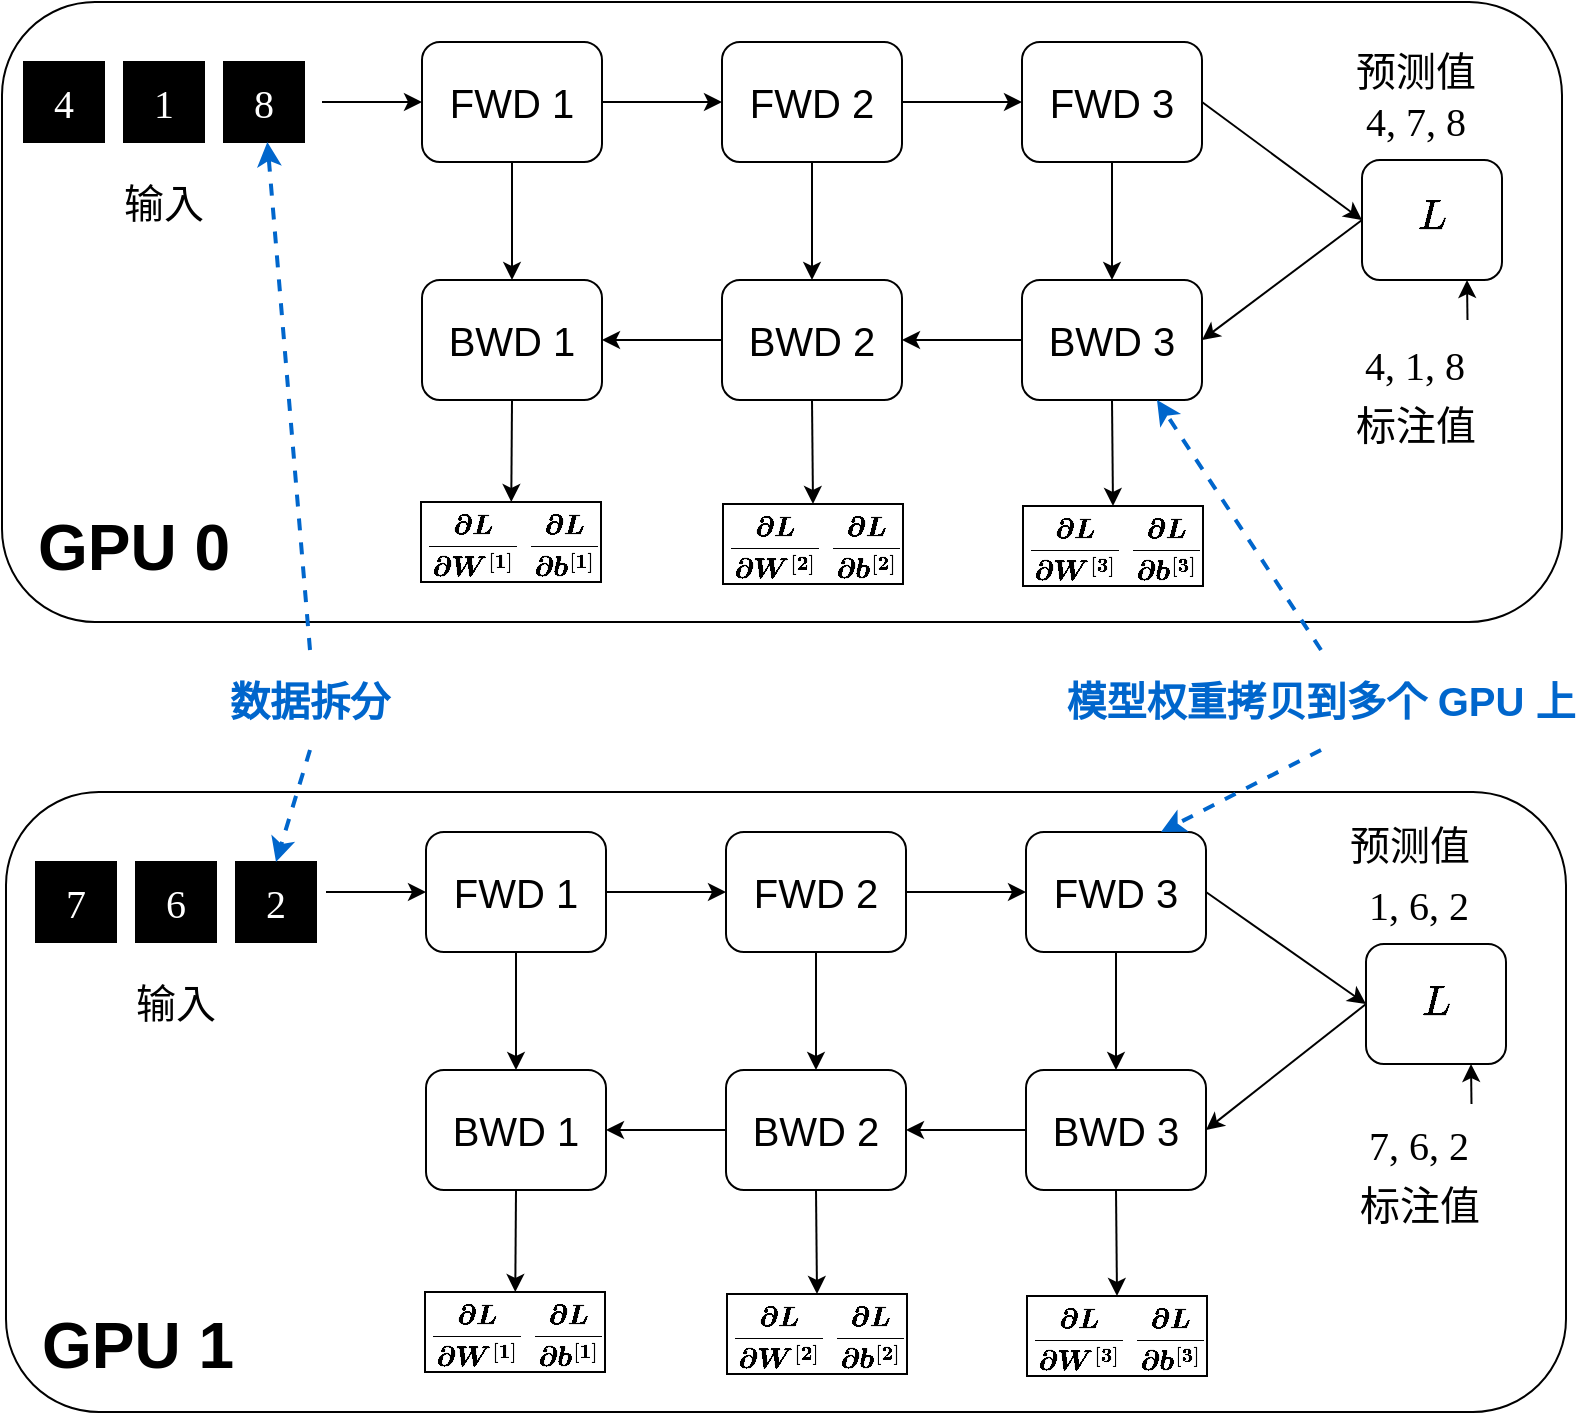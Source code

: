 <mxfile version="22.1.18" type="device">
  <diagram name="第 1 页" id="aH6ZTaXwP5k0bfcdlkgT">
    <mxGraphModel dx="852" dy="551" grid="1" gridSize="10" guides="1" tooltips="1" connect="1" arrows="1" fold="1" page="1" pageScale="1" pageWidth="827" pageHeight="1169" math="1" shadow="0">
      <root>
        <mxCell id="0" />
        <mxCell id="1" parent="0" />
        <mxCell id="OK1sKgkIxB2whGgdd0nA-53" value="" style="rounded=1;whiteSpace=wrap;html=1;fillColor=none;" parent="1" vertex="1">
          <mxGeometry x="130" y="190" width="780" height="310" as="geometry" />
        </mxCell>
        <mxCell id="OK1sKgkIxB2whGgdd0nA-96" value="" style="rounded=1;whiteSpace=wrap;html=1;fillColor=none;" parent="1" vertex="1">
          <mxGeometry x="132" y="585" width="780" height="310" as="geometry" />
        </mxCell>
        <mxCell id="OK1sKgkIxB2whGgdd0nA-46" value="" style="rounded=0;whiteSpace=wrap;html=1;fillColor=none;" parent="1" vertex="1">
          <mxGeometry x="490.5" y="441" width="90" height="40" as="geometry" />
        </mxCell>
        <mxCell id="OK1sKgkIxB2whGgdd0nA-2" style="edgeStyle=orthogonalEdgeStyle;rounded=0;orthogonalLoop=1;jettySize=auto;html=1;exitX=1;exitY=0.5;exitDx=0;exitDy=0;entryX=0;entryY=0.5;entryDx=0;entryDy=0;" parent="1" source="OK1sKgkIxB2whGgdd0nA-4" target="OK1sKgkIxB2whGgdd0nA-7" edge="1">
          <mxGeometry relative="1" as="geometry" />
        </mxCell>
        <mxCell id="OK1sKgkIxB2whGgdd0nA-3" style="edgeStyle=orthogonalEdgeStyle;rounded=0;orthogonalLoop=1;jettySize=auto;html=1;exitX=0.5;exitY=1;exitDx=0;exitDy=0;entryX=0.5;entryY=0;entryDx=0;entryDy=0;" parent="1" source="OK1sKgkIxB2whGgdd0nA-4" target="OK1sKgkIxB2whGgdd0nA-17" edge="1">
          <mxGeometry relative="1" as="geometry" />
        </mxCell>
        <mxCell id="OK1sKgkIxB2whGgdd0nA-4" value="&lt;font style=&quot;font-size: 20px;&quot;&gt;FWD 1&lt;/font&gt;" style="rounded=1;whiteSpace=wrap;html=1;fontFamily=Helvetica;" parent="1" vertex="1">
          <mxGeometry x="340" y="210" width="90" height="60" as="geometry" />
        </mxCell>
        <mxCell id="OK1sKgkIxB2whGgdd0nA-5" style="edgeStyle=orthogonalEdgeStyle;rounded=0;orthogonalLoop=1;jettySize=auto;html=1;exitX=1;exitY=0.5;exitDx=0;exitDy=0;entryX=0;entryY=0.5;entryDx=0;entryDy=0;" parent="1" source="OK1sKgkIxB2whGgdd0nA-7" target="OK1sKgkIxB2whGgdd0nA-9" edge="1">
          <mxGeometry relative="1" as="geometry" />
        </mxCell>
        <mxCell id="OK1sKgkIxB2whGgdd0nA-6" style="edgeStyle=orthogonalEdgeStyle;rounded=0;orthogonalLoop=1;jettySize=auto;html=1;exitX=0.5;exitY=1;exitDx=0;exitDy=0;" parent="1" source="OK1sKgkIxB2whGgdd0nA-7" target="OK1sKgkIxB2whGgdd0nA-15" edge="1">
          <mxGeometry relative="1" as="geometry" />
        </mxCell>
        <mxCell id="OK1sKgkIxB2whGgdd0nA-7" value="&lt;font style=&quot;font-size: 20px;&quot;&gt;FWD 2&lt;/font&gt;" style="rounded=1;whiteSpace=wrap;html=1;fontFamily=Helvetica;" parent="1" vertex="1">
          <mxGeometry x="490" y="210" width="90" height="60" as="geometry" />
        </mxCell>
        <mxCell id="OK1sKgkIxB2whGgdd0nA-8" style="edgeStyle=orthogonalEdgeStyle;rounded=0;orthogonalLoop=1;jettySize=auto;html=1;entryX=0.5;entryY=0;entryDx=0;entryDy=0;" parent="1" source="OK1sKgkIxB2whGgdd0nA-9" target="OK1sKgkIxB2whGgdd0nA-12" edge="1">
          <mxGeometry relative="1" as="geometry" />
        </mxCell>
        <mxCell id="OK1sKgkIxB2whGgdd0nA-9" value="&lt;font style=&quot;font-size: 20px;&quot;&gt;FWD 3&lt;/font&gt;" style="rounded=1;whiteSpace=wrap;html=1;fontFamily=Helvetica;" parent="1" vertex="1">
          <mxGeometry x="640" y="210" width="90" height="60" as="geometry" />
        </mxCell>
        <mxCell id="OK1sKgkIxB2whGgdd0nA-10" style="edgeStyle=orthogonalEdgeStyle;rounded=0;orthogonalLoop=1;jettySize=auto;html=1;exitX=0;exitY=0.5;exitDx=0;exitDy=0;" parent="1" source="OK1sKgkIxB2whGgdd0nA-12" target="OK1sKgkIxB2whGgdd0nA-15" edge="1">
          <mxGeometry relative="1" as="geometry" />
        </mxCell>
        <mxCell id="OK1sKgkIxB2whGgdd0nA-12" value="&lt;font style=&quot;font-size: 20px;&quot;&gt;BWD 3&lt;/font&gt;" style="rounded=1;whiteSpace=wrap;html=1;fontFamily=Helvetica;" parent="1" vertex="1">
          <mxGeometry x="640" y="329" width="90" height="60" as="geometry" />
        </mxCell>
        <mxCell id="OK1sKgkIxB2whGgdd0nA-13" style="edgeStyle=orthogonalEdgeStyle;rounded=0;orthogonalLoop=1;jettySize=auto;html=1;exitX=0;exitY=0.5;exitDx=0;exitDy=0;" parent="1" source="OK1sKgkIxB2whGgdd0nA-15" target="OK1sKgkIxB2whGgdd0nA-17" edge="1">
          <mxGeometry relative="1" as="geometry" />
        </mxCell>
        <mxCell id="OK1sKgkIxB2whGgdd0nA-15" value="&lt;font style=&quot;font-size: 20px;&quot;&gt;BWD 2&lt;/font&gt;" style="rounded=1;whiteSpace=wrap;html=1;fontFamily=Helvetica;" parent="1" vertex="1">
          <mxGeometry x="490" y="329" width="90" height="60" as="geometry" />
        </mxCell>
        <mxCell id="OK1sKgkIxB2whGgdd0nA-17" value="&lt;font style=&quot;font-size: 20px;&quot;&gt;BWD 1&lt;/font&gt;" style="rounded=1;whiteSpace=wrap;html=1;fontFamily=Helvetica;" parent="1" vertex="1">
          <mxGeometry x="340" y="329" width="90" height="60" as="geometry" />
        </mxCell>
        <mxCell id="OK1sKgkIxB2whGgdd0nA-18" style="rounded=0;orthogonalLoop=1;jettySize=auto;html=1;exitX=0;exitY=0.5;exitDx=0;exitDy=0;entryX=1;entryY=0.5;entryDx=0;entryDy=0;" parent="1" source="OK1sKgkIxB2whGgdd0nA-19" target="OK1sKgkIxB2whGgdd0nA-12" edge="1">
          <mxGeometry relative="1" as="geometry" />
        </mxCell>
        <mxCell id="OK1sKgkIxB2whGgdd0nA-19" value="&lt;font style=&quot;font-size: 20px;&quot; face=&quot;Comic Sans MS&quot;&gt;&lt;br&gt;&lt;/font&gt;" style="rounded=1;whiteSpace=wrap;html=1;" parent="1" vertex="1">
          <mxGeometry x="810" y="269" width="70" height="60" as="geometry" />
        </mxCell>
        <mxCell id="OK1sKgkIxB2whGgdd0nA-20" value="" style="endArrow=classic;html=1;rounded=0;entryX=0;entryY=0.5;entryDx=0;entryDy=0;exitX=1;exitY=0.5;exitDx=0;exitDy=0;" parent="1" source="OK1sKgkIxB2whGgdd0nA-9" target="OK1sKgkIxB2whGgdd0nA-19" edge="1">
          <mxGeometry width="50" height="50" relative="1" as="geometry">
            <mxPoint x="720" y="390" as="sourcePoint" />
            <mxPoint x="770" y="340" as="targetPoint" />
          </mxGeometry>
        </mxCell>
        <mxCell id="OK1sKgkIxB2whGgdd0nA-22" value="&lt;font style=&quot;font-size: 20px;&quot; face=&quot;Comic Sans MS&quot;&gt;4, 7, 8&lt;/font&gt;" style="text;html=1;strokeColor=none;fillColor=none;align=center;verticalAlign=middle;whiteSpace=wrap;rounded=0;" parent="1" vertex="1">
          <mxGeometry x="782" y="229" width="110" height="40" as="geometry" />
        </mxCell>
        <mxCell id="OK1sKgkIxB2whGgdd0nA-23" value="&lt;font face=&quot;Helvetica&quot;&gt;&lt;span style=&quot;font-size: 20px;&quot;&gt;预测值&lt;/span&gt;&lt;/font&gt;" style="text;html=1;strokeColor=none;fillColor=none;align=center;verticalAlign=middle;whiteSpace=wrap;rounded=0;fontColor=#000000;fontFamily=Lucida Console;" parent="1" vertex="1">
          <mxGeometry x="792" y="214" width="90" height="20" as="geometry" />
        </mxCell>
        <mxCell id="OK1sKgkIxB2whGgdd0nA-24" value="&lt;font style=&quot;font-size: 20px;&quot; face=&quot;Comic Sans MS&quot;&gt;4, 1, 8&lt;/font&gt;" style="text;html=1;strokeColor=none;fillColor=none;align=center;verticalAlign=middle;whiteSpace=wrap;rounded=0;" parent="1" vertex="1">
          <mxGeometry x="784" y="351" width="105" height="40" as="geometry" />
        </mxCell>
        <mxCell id="OK1sKgkIxB2whGgdd0nA-25" value="" style="endArrow=classic;html=1;rounded=0;exitX=0.75;exitY=0;exitDx=0;exitDy=0;entryX=0.75;entryY=1;entryDx=0;entryDy=0;" parent="1" target="OK1sKgkIxB2whGgdd0nA-19" edge="1">
          <mxGeometry width="50" height="50" relative="1" as="geometry">
            <mxPoint x="862.75" y="349" as="sourcePoint" />
            <mxPoint x="790" y="299" as="targetPoint" />
          </mxGeometry>
        </mxCell>
        <mxCell id="OK1sKgkIxB2whGgdd0nA-26" value="&lt;span style=&quot;font-size: 20px;&quot;&gt;标注值&lt;/span&gt;" style="text;html=1;strokeColor=none;fillColor=none;align=center;verticalAlign=middle;whiteSpace=wrap;rounded=0;fontColor=#000000;fontFamily=Helvetica;" parent="1" vertex="1">
          <mxGeometry x="797" y="391" width="80" height="20" as="geometry" />
        </mxCell>
        <mxCell id="OK1sKgkIxB2whGgdd0nA-37" value="&lt;font face=&quot;Helvetica&quot;&gt;&lt;span style=&quot;font-size: 20px;&quot;&gt;输入&lt;/span&gt;&lt;/font&gt;" style="text;html=1;strokeColor=none;fillColor=none;align=center;verticalAlign=middle;whiteSpace=wrap;rounded=0;fontColor=#000000;fontFamily=Lucida Console;" parent="1" vertex="1">
          <mxGeometry x="181" y="280" width="60" height="20" as="geometry" />
        </mxCell>
        <mxCell id="OK1sKgkIxB2whGgdd0nA-38" value="" style="endArrow=classic;html=1;rounded=0;entryX=0;entryY=0.5;entryDx=0;entryDy=0;" parent="1" target="OK1sKgkIxB2whGgdd0nA-4" edge="1">
          <mxGeometry width="50" height="50" relative="1" as="geometry">
            <mxPoint x="290" y="240" as="sourcePoint" />
            <mxPoint x="320" y="130" as="targetPoint" />
          </mxGeometry>
        </mxCell>
        <mxCell id="OK1sKgkIxB2whGgdd0nA-41" value="$$\boldsymbol{\frac{\partial L}{\partial W^{[1]}&lt;br&gt;}}$$" style="text;html=1;strokeColor=none;fillColor=none;align=center;verticalAlign=middle;whiteSpace=wrap;rounded=0;" parent="1" vertex="1">
          <mxGeometry x="336" y="446" width="60" height="30" as="geometry" />
        </mxCell>
        <mxCell id="OK1sKgkIxB2whGgdd0nA-42" value="$$\boldsymbol{\frac{\partial L}{\partial b^{[1]}&lt;br&gt;}}$$" style="text;html=1;strokeColor=none;fillColor=none;align=center;verticalAlign=middle;whiteSpace=wrap;rounded=0;" parent="1" vertex="1">
          <mxGeometry x="381" y="446" width="60" height="30" as="geometry" />
        </mxCell>
        <mxCell id="OK1sKgkIxB2whGgdd0nA-43" value="" style="rounded=0;whiteSpace=wrap;html=1;fillColor=none;" parent="1" vertex="1">
          <mxGeometry x="339.5" y="440" width="90" height="40" as="geometry" />
        </mxCell>
        <mxCell id="OK1sKgkIxB2whGgdd0nA-44" value="$$\boldsymbol{\frac{\partial L}{\partial W^{[2]}&lt;br&gt;}}$$" style="text;html=1;strokeColor=none;fillColor=none;align=center;verticalAlign=middle;whiteSpace=wrap;rounded=0;" parent="1" vertex="1">
          <mxGeometry x="487" y="447" width="60" height="30" as="geometry" />
        </mxCell>
        <mxCell id="OK1sKgkIxB2whGgdd0nA-45" value="$$\boldsymbol{\frac{\partial L}{\partial b^{[2]}&lt;br&gt;}}$$" style="text;html=1;strokeColor=none;fillColor=none;align=center;verticalAlign=middle;whiteSpace=wrap;rounded=0;" parent="1" vertex="1">
          <mxGeometry x="532" y="447" width="60" height="30" as="geometry" />
        </mxCell>
        <mxCell id="OK1sKgkIxB2whGgdd0nA-47" value="" style="rounded=0;whiteSpace=wrap;html=1;fillColor=none;" parent="1" vertex="1">
          <mxGeometry x="640.5" y="442" width="90" height="40" as="geometry" />
        </mxCell>
        <mxCell id="OK1sKgkIxB2whGgdd0nA-48" value="$$\boldsymbol{\frac{\partial L}{\partial W^{[3]}&lt;br&gt;}}$$" style="text;html=1;strokeColor=none;fillColor=none;align=center;verticalAlign=middle;whiteSpace=wrap;rounded=0;" parent="1" vertex="1">
          <mxGeometry x="637" y="448" width="60" height="30" as="geometry" />
        </mxCell>
        <mxCell id="OK1sKgkIxB2whGgdd0nA-49" value="$$\boldsymbol{\frac{\partial L}{\partial b^{[3]}&lt;br&gt;}}$$" style="text;html=1;strokeColor=none;fillColor=none;align=center;verticalAlign=middle;whiteSpace=wrap;rounded=0;" parent="1" vertex="1">
          <mxGeometry x="682" y="448" width="60" height="30" as="geometry" />
        </mxCell>
        <mxCell id="OK1sKgkIxB2whGgdd0nA-50" value="" style="endArrow=classic;html=1;rounded=0;exitX=0.5;exitY=1;exitDx=0;exitDy=0;" parent="1" source="OK1sKgkIxB2whGgdd0nA-17" target="OK1sKgkIxB2whGgdd0nA-43" edge="1">
          <mxGeometry width="50" height="50" relative="1" as="geometry">
            <mxPoint x="230" y="480" as="sourcePoint" />
            <mxPoint x="280" y="430" as="targetPoint" />
          </mxGeometry>
        </mxCell>
        <mxCell id="OK1sKgkIxB2whGgdd0nA-51" value="" style="endArrow=classic;html=1;rounded=0;exitX=0.5;exitY=1;exitDx=0;exitDy=0;entryX=0.5;entryY=0;entryDx=0;entryDy=0;" parent="1" source="OK1sKgkIxB2whGgdd0nA-15" target="OK1sKgkIxB2whGgdd0nA-46" edge="1">
          <mxGeometry width="50" height="50" relative="1" as="geometry">
            <mxPoint x="580" y="640" as="sourcePoint" />
            <mxPoint x="630" y="590" as="targetPoint" />
          </mxGeometry>
        </mxCell>
        <mxCell id="OK1sKgkIxB2whGgdd0nA-52" value="" style="endArrow=classic;html=1;rounded=0;exitX=0.5;exitY=1;exitDx=0;exitDy=0;entryX=0.5;entryY=0;entryDx=0;entryDy=0;" parent="1" source="OK1sKgkIxB2whGgdd0nA-12" target="OK1sKgkIxB2whGgdd0nA-47" edge="1">
          <mxGeometry width="50" height="50" relative="1" as="geometry">
            <mxPoint x="710" y="640" as="sourcePoint" />
            <mxPoint x="760" y="590" as="targetPoint" />
          </mxGeometry>
        </mxCell>
        <mxCell id="OK1sKgkIxB2whGgdd0nA-54" value="" style="rounded=0;whiteSpace=wrap;html=1;fillColor=none;" parent="1" vertex="1">
          <mxGeometry x="492.5" y="836" width="90" height="40" as="geometry" />
        </mxCell>
        <mxCell id="OK1sKgkIxB2whGgdd0nA-55" style="edgeStyle=orthogonalEdgeStyle;rounded=0;orthogonalLoop=1;jettySize=auto;html=1;exitX=1;exitY=0.5;exitDx=0;exitDy=0;entryX=0;entryY=0.5;entryDx=0;entryDy=0;" parent="1" source="OK1sKgkIxB2whGgdd0nA-57" target="OK1sKgkIxB2whGgdd0nA-60" edge="1">
          <mxGeometry relative="1" as="geometry" />
        </mxCell>
        <mxCell id="OK1sKgkIxB2whGgdd0nA-56" style="edgeStyle=orthogonalEdgeStyle;rounded=0;orthogonalLoop=1;jettySize=auto;html=1;exitX=0.5;exitY=1;exitDx=0;exitDy=0;entryX=0.5;entryY=0;entryDx=0;entryDy=0;" parent="1" source="OK1sKgkIxB2whGgdd0nA-57" target="OK1sKgkIxB2whGgdd0nA-67" edge="1">
          <mxGeometry relative="1" as="geometry" />
        </mxCell>
        <mxCell id="OK1sKgkIxB2whGgdd0nA-57" value="&lt;font style=&quot;font-size: 20px;&quot;&gt;FWD 1&lt;/font&gt;" style="rounded=1;whiteSpace=wrap;html=1;fontFamily=Helvetica;" parent="1" vertex="1">
          <mxGeometry x="342" y="605" width="90" height="60" as="geometry" />
        </mxCell>
        <mxCell id="OK1sKgkIxB2whGgdd0nA-58" style="edgeStyle=orthogonalEdgeStyle;rounded=0;orthogonalLoop=1;jettySize=auto;html=1;exitX=1;exitY=0.5;exitDx=0;exitDy=0;entryX=0;entryY=0.5;entryDx=0;entryDy=0;" parent="1" source="OK1sKgkIxB2whGgdd0nA-60" target="OK1sKgkIxB2whGgdd0nA-62" edge="1">
          <mxGeometry relative="1" as="geometry" />
        </mxCell>
        <mxCell id="OK1sKgkIxB2whGgdd0nA-59" style="edgeStyle=orthogonalEdgeStyle;rounded=0;orthogonalLoop=1;jettySize=auto;html=1;exitX=0.5;exitY=1;exitDx=0;exitDy=0;" parent="1" source="OK1sKgkIxB2whGgdd0nA-60" target="OK1sKgkIxB2whGgdd0nA-66" edge="1">
          <mxGeometry relative="1" as="geometry" />
        </mxCell>
        <mxCell id="OK1sKgkIxB2whGgdd0nA-60" value="&lt;font style=&quot;font-size: 20px;&quot;&gt;FWD 2&lt;/font&gt;" style="rounded=1;whiteSpace=wrap;html=1;fontFamily=Helvetica;" parent="1" vertex="1">
          <mxGeometry x="492" y="605" width="90" height="60" as="geometry" />
        </mxCell>
        <mxCell id="OK1sKgkIxB2whGgdd0nA-61" style="edgeStyle=orthogonalEdgeStyle;rounded=0;orthogonalLoop=1;jettySize=auto;html=1;entryX=0.5;entryY=0;entryDx=0;entryDy=0;" parent="1" source="OK1sKgkIxB2whGgdd0nA-62" target="OK1sKgkIxB2whGgdd0nA-64" edge="1">
          <mxGeometry relative="1" as="geometry" />
        </mxCell>
        <mxCell id="OK1sKgkIxB2whGgdd0nA-62" value="&lt;font style=&quot;font-size: 20px;&quot;&gt;FWD 3&lt;/font&gt;" style="rounded=1;whiteSpace=wrap;html=1;fontFamily=Helvetica;" parent="1" vertex="1">
          <mxGeometry x="642" y="605" width="90" height="60" as="geometry" />
        </mxCell>
        <mxCell id="OK1sKgkIxB2whGgdd0nA-63" style="edgeStyle=orthogonalEdgeStyle;rounded=0;orthogonalLoop=1;jettySize=auto;html=1;exitX=0;exitY=0.5;exitDx=0;exitDy=0;" parent="1" source="OK1sKgkIxB2whGgdd0nA-64" target="OK1sKgkIxB2whGgdd0nA-66" edge="1">
          <mxGeometry relative="1" as="geometry" />
        </mxCell>
        <mxCell id="OK1sKgkIxB2whGgdd0nA-64" value="&lt;font style=&quot;font-size: 20px;&quot;&gt;BWD 3&lt;/font&gt;" style="rounded=1;whiteSpace=wrap;html=1;fontFamily=Helvetica;" parent="1" vertex="1">
          <mxGeometry x="642" y="724" width="90" height="60" as="geometry" />
        </mxCell>
        <mxCell id="OK1sKgkIxB2whGgdd0nA-65" style="edgeStyle=orthogonalEdgeStyle;rounded=0;orthogonalLoop=1;jettySize=auto;html=1;exitX=0;exitY=0.5;exitDx=0;exitDy=0;" parent="1" source="OK1sKgkIxB2whGgdd0nA-66" target="OK1sKgkIxB2whGgdd0nA-67" edge="1">
          <mxGeometry relative="1" as="geometry" />
        </mxCell>
        <mxCell id="OK1sKgkIxB2whGgdd0nA-66" value="&lt;font style=&quot;font-size: 20px;&quot;&gt;BWD 2&lt;/font&gt;" style="rounded=1;whiteSpace=wrap;html=1;fontFamily=Helvetica;" parent="1" vertex="1">
          <mxGeometry x="492" y="724" width="90" height="60" as="geometry" />
        </mxCell>
        <mxCell id="OK1sKgkIxB2whGgdd0nA-67" value="&lt;font style=&quot;font-size: 20px;&quot;&gt;BWD 1&lt;/font&gt;" style="rounded=1;whiteSpace=wrap;html=1;fontFamily=Helvetica;" parent="1" vertex="1">
          <mxGeometry x="342" y="724" width="90" height="60" as="geometry" />
        </mxCell>
        <mxCell id="OK1sKgkIxB2whGgdd0nA-68" style="rounded=0;orthogonalLoop=1;jettySize=auto;html=1;exitX=0;exitY=0.5;exitDx=0;exitDy=0;entryX=1;entryY=0.5;entryDx=0;entryDy=0;" parent="1" source="OK1sKgkIxB2whGgdd0nA-69" target="OK1sKgkIxB2whGgdd0nA-64" edge="1">
          <mxGeometry relative="1" as="geometry" />
        </mxCell>
        <mxCell id="OK1sKgkIxB2whGgdd0nA-69" value="&lt;font style=&quot;font-size: 20px;&quot; face=&quot;Comic Sans MS&quot;&gt;&lt;br&gt;&lt;/font&gt;" style="rounded=1;whiteSpace=wrap;html=1;" parent="1" vertex="1">
          <mxGeometry x="812" y="661" width="70" height="60" as="geometry" />
        </mxCell>
        <mxCell id="OK1sKgkIxB2whGgdd0nA-70" value="" style="endArrow=classic;html=1;rounded=0;entryX=0;entryY=0.5;entryDx=0;entryDy=0;exitX=1;exitY=0.5;exitDx=0;exitDy=0;" parent="1" source="OK1sKgkIxB2whGgdd0nA-62" target="OK1sKgkIxB2whGgdd0nA-69" edge="1">
          <mxGeometry width="50" height="50" relative="1" as="geometry">
            <mxPoint x="722" y="785" as="sourcePoint" />
            <mxPoint x="772" y="735" as="targetPoint" />
          </mxGeometry>
        </mxCell>
        <mxCell id="OK1sKgkIxB2whGgdd0nA-71" value="&lt;font style=&quot;font-size: 20px;&quot; face=&quot;Comic Sans MS&quot;&gt;1, 6, 2&lt;/font&gt;" style="text;html=1;strokeColor=none;fillColor=none;align=center;verticalAlign=middle;whiteSpace=wrap;rounded=0;" parent="1" vertex="1">
          <mxGeometry x="782" y="621" width="113" height="40" as="geometry" />
        </mxCell>
        <mxCell id="OK1sKgkIxB2whGgdd0nA-72" value="&lt;font face=&quot;Helvetica&quot;&gt;&lt;span style=&quot;font-size: 20px;&quot;&gt;预测值&lt;/span&gt;&lt;/font&gt;" style="text;html=1;strokeColor=none;fillColor=none;align=center;verticalAlign=middle;whiteSpace=wrap;rounded=0;fontColor=#000000;fontFamily=Lucida Console;" parent="1" vertex="1">
          <mxGeometry x="789" y="601" width="90" height="20" as="geometry" />
        </mxCell>
        <mxCell id="OK1sKgkIxB2whGgdd0nA-73" value="&lt;font style=&quot;font-size: 20px;&quot; face=&quot;Comic Sans MS&quot;&gt;7, 6, 2&lt;/font&gt;" style="text;html=1;strokeColor=none;fillColor=none;align=center;verticalAlign=middle;whiteSpace=wrap;rounded=0;" parent="1" vertex="1">
          <mxGeometry x="786" y="741" width="105" height="40" as="geometry" />
        </mxCell>
        <mxCell id="OK1sKgkIxB2whGgdd0nA-74" value="" style="endArrow=classic;html=1;rounded=0;exitX=0.75;exitY=0;exitDx=0;exitDy=0;entryX=0.75;entryY=1;entryDx=0;entryDy=0;" parent="1" source="OK1sKgkIxB2whGgdd0nA-73" target="OK1sKgkIxB2whGgdd0nA-69" edge="1">
          <mxGeometry width="50" height="50" relative="1" as="geometry">
            <mxPoint x="742" y="741" as="sourcePoint" />
            <mxPoint x="792" y="691" as="targetPoint" />
          </mxGeometry>
        </mxCell>
        <mxCell id="OK1sKgkIxB2whGgdd0nA-75" value="&lt;span style=&quot;font-size: 20px;&quot;&gt;标注值&lt;/span&gt;" style="text;html=1;strokeColor=none;fillColor=none;align=center;verticalAlign=middle;whiteSpace=wrap;rounded=0;fontColor=#000000;fontFamily=Helvetica;" parent="1" vertex="1">
          <mxGeometry x="778.5" y="781" width="120" height="20" as="geometry" />
        </mxCell>
        <mxCell id="OK1sKgkIxB2whGgdd0nA-83" value="&lt;font face=&quot;Helvetica&quot;&gt;&lt;span style=&quot;font-size: 20px;&quot;&gt;输入&lt;/span&gt;&lt;/font&gt;" style="text;html=1;strokeColor=none;fillColor=none;align=center;verticalAlign=middle;whiteSpace=wrap;rounded=0;fontColor=#000000;fontFamily=Lucida Console;" parent="1" vertex="1">
          <mxGeometry x="172" y="680" width="90" height="20" as="geometry" />
        </mxCell>
        <mxCell id="OK1sKgkIxB2whGgdd0nA-84" value="" style="endArrow=classic;html=1;rounded=0;entryX=0;entryY=0.5;entryDx=0;entryDy=0;" parent="1" target="OK1sKgkIxB2whGgdd0nA-57" edge="1">
          <mxGeometry width="50" height="50" relative="1" as="geometry">
            <mxPoint x="292" y="635" as="sourcePoint" />
            <mxPoint x="322" y="525" as="targetPoint" />
          </mxGeometry>
        </mxCell>
        <mxCell id="OK1sKgkIxB2whGgdd0nA-85" value="$$\boldsymbol{\frac{\partial L}{\partial W^{[1]}&lt;br&gt;}}$$" style="text;html=1;strokeColor=none;fillColor=none;align=center;verticalAlign=middle;whiteSpace=wrap;rounded=0;" parent="1" vertex="1">
          <mxGeometry x="338" y="841" width="60" height="30" as="geometry" />
        </mxCell>
        <mxCell id="OK1sKgkIxB2whGgdd0nA-86" value="$$\boldsymbol{\frac{\partial L}{\partial b^{[1]}&lt;br&gt;}}$$" style="text;html=1;strokeColor=none;fillColor=none;align=center;verticalAlign=middle;whiteSpace=wrap;rounded=0;" parent="1" vertex="1">
          <mxGeometry x="383" y="841" width="60" height="30" as="geometry" />
        </mxCell>
        <mxCell id="OK1sKgkIxB2whGgdd0nA-87" value="" style="rounded=0;whiteSpace=wrap;html=1;fillColor=none;" parent="1" vertex="1">
          <mxGeometry x="341.5" y="835" width="90" height="40" as="geometry" />
        </mxCell>
        <mxCell id="OK1sKgkIxB2whGgdd0nA-88" value="$$\boldsymbol{\frac{\partial L}{\partial W^{[2]}&lt;br&gt;}}$$" style="text;html=1;strokeColor=none;fillColor=none;align=center;verticalAlign=middle;whiteSpace=wrap;rounded=0;" parent="1" vertex="1">
          <mxGeometry x="489" y="842" width="60" height="30" as="geometry" />
        </mxCell>
        <mxCell id="OK1sKgkIxB2whGgdd0nA-89" value="$$\boldsymbol{\frac{\partial L}{\partial b^{[2]}&lt;br&gt;}}$$" style="text;html=1;strokeColor=none;fillColor=none;align=center;verticalAlign=middle;whiteSpace=wrap;rounded=0;" parent="1" vertex="1">
          <mxGeometry x="534" y="842" width="60" height="30" as="geometry" />
        </mxCell>
        <mxCell id="OK1sKgkIxB2whGgdd0nA-90" value="" style="rounded=0;whiteSpace=wrap;html=1;fillColor=none;" parent="1" vertex="1">
          <mxGeometry x="642.5" y="837" width="90" height="40" as="geometry" />
        </mxCell>
        <mxCell id="OK1sKgkIxB2whGgdd0nA-91" value="$$\boldsymbol{\frac{\partial L}{\partial W^{[3]}&lt;br&gt;}}$$" style="text;html=1;strokeColor=none;fillColor=none;align=center;verticalAlign=middle;whiteSpace=wrap;rounded=0;" parent="1" vertex="1">
          <mxGeometry x="639" y="843" width="60" height="30" as="geometry" />
        </mxCell>
        <mxCell id="OK1sKgkIxB2whGgdd0nA-92" value="$$\boldsymbol{\frac{\partial L}{\partial b^{[3]}&lt;br&gt;}}$$" style="text;html=1;strokeColor=none;fillColor=none;align=center;verticalAlign=middle;whiteSpace=wrap;rounded=0;" parent="1" vertex="1">
          <mxGeometry x="684" y="843" width="60" height="30" as="geometry" />
        </mxCell>
        <mxCell id="OK1sKgkIxB2whGgdd0nA-93" value="" style="endArrow=classic;html=1;rounded=0;exitX=0.5;exitY=1;exitDx=0;exitDy=0;" parent="1" source="OK1sKgkIxB2whGgdd0nA-67" target="OK1sKgkIxB2whGgdd0nA-87" edge="1">
          <mxGeometry width="50" height="50" relative="1" as="geometry">
            <mxPoint x="232" y="875" as="sourcePoint" />
            <mxPoint x="282" y="825" as="targetPoint" />
          </mxGeometry>
        </mxCell>
        <mxCell id="OK1sKgkIxB2whGgdd0nA-94" value="" style="endArrow=classic;html=1;rounded=0;exitX=0.5;exitY=1;exitDx=0;exitDy=0;entryX=0.5;entryY=0;entryDx=0;entryDy=0;" parent="1" source="OK1sKgkIxB2whGgdd0nA-66" target="OK1sKgkIxB2whGgdd0nA-54" edge="1">
          <mxGeometry width="50" height="50" relative="1" as="geometry">
            <mxPoint x="582" y="1035" as="sourcePoint" />
            <mxPoint x="632" y="985" as="targetPoint" />
          </mxGeometry>
        </mxCell>
        <mxCell id="OK1sKgkIxB2whGgdd0nA-95" value="" style="endArrow=classic;html=1;rounded=0;exitX=0.5;exitY=1;exitDx=0;exitDy=0;entryX=0.5;entryY=0;entryDx=0;entryDy=0;" parent="1" source="OK1sKgkIxB2whGgdd0nA-64" target="OK1sKgkIxB2whGgdd0nA-90" edge="1">
          <mxGeometry width="50" height="50" relative="1" as="geometry">
            <mxPoint x="712" y="1035" as="sourcePoint" />
            <mxPoint x="762" y="985" as="targetPoint" />
          </mxGeometry>
        </mxCell>
        <mxCell id="OK1sKgkIxB2whGgdd0nA-102" value="" style="group" parent="1" vertex="1" connectable="0">
          <mxGeometry x="147" y="570" width="140" height="90" as="geometry" />
        </mxCell>
        <mxCell id="OK1sKgkIxB2whGgdd0nA-103" value="7" style="rounded=0;whiteSpace=wrap;html=1;fontSize=20;fontFamily=Comic Sans MS;fillColor=#000000;fontColor=#ffffff;" parent="OK1sKgkIxB2whGgdd0nA-102" vertex="1">
          <mxGeometry y="50" width="40" height="40" as="geometry" />
        </mxCell>
        <mxCell id="OK1sKgkIxB2whGgdd0nA-104" value="6" style="rounded=0;whiteSpace=wrap;html=1;fontSize=20;fontFamily=Comic Sans MS;fillColor=#000000;fontColor=#ffffff;" parent="OK1sKgkIxB2whGgdd0nA-102" vertex="1">
          <mxGeometry x="50" y="50" width="40" height="40" as="geometry" />
        </mxCell>
        <mxCell id="OK1sKgkIxB2whGgdd0nA-105" value="2" style="rounded=0;whiteSpace=wrap;html=1;fontSize=20;fontFamily=Comic Sans MS;fillColor=#000000;fontColor=#ffffff;" parent="OK1sKgkIxB2whGgdd0nA-102" vertex="1">
          <mxGeometry x="100" y="50" width="40" height="40" as="geometry" />
        </mxCell>
        <mxCell id="OK1sKgkIxB2whGgdd0nA-107" value="4" style="rounded=0;whiteSpace=wrap;html=1;fontSize=20;fontFamily=Comic Sans MS;fillColor=#000000;fontColor=#ffffff;" parent="1" vertex="1">
          <mxGeometry x="141" y="220" width="40" height="40" as="geometry" />
        </mxCell>
        <mxCell id="OK1sKgkIxB2whGgdd0nA-108" value="1" style="rounded=0;whiteSpace=wrap;html=1;fontSize=20;fontFamily=Comic Sans MS;fillColor=#000000;fontColor=#ffffff;" parent="1" vertex="1">
          <mxGeometry x="191" y="220" width="40" height="40" as="geometry" />
        </mxCell>
        <mxCell id="OK1sKgkIxB2whGgdd0nA-109" value="8" style="rounded=0;whiteSpace=wrap;html=1;fontSize=20;fontFamily=Comic Sans MS;fillColor=#000000;fontColor=#ffffff;" parent="1" vertex="1">
          <mxGeometry x="241" y="220" width="40" height="40" as="geometry" />
        </mxCell>
        <mxCell id="OK1sKgkIxB2whGgdd0nA-112" value="&lt;font color=&quot;#0066cc&quot;&gt;&lt;b&gt;数据拆分&lt;/b&gt;&lt;/font&gt;" style="text;html=1;strokeColor=none;fillColor=none;align=center;verticalAlign=middle;whiteSpace=wrap;rounded=0;fontFamily=Comic Sans MS;fontColor=#6c8ebf;fontSize=20;" parent="1" vertex="1">
          <mxGeometry x="232" y="514" width="104" height="50" as="geometry" />
        </mxCell>
        <mxCell id="OK1sKgkIxB2whGgdd0nA-113" value="" style="endArrow=classic;html=1;rounded=0;exitX=0.5;exitY=0;exitDx=0;exitDy=0;strokeWidth=2;dashed=1;strokeColor=#0066CC;" parent="1" source="OK1sKgkIxB2whGgdd0nA-112" target="OK1sKgkIxB2whGgdd0nA-109" edge="1">
          <mxGeometry width="50" height="50" relative="1" as="geometry">
            <mxPoint x="120" y="630" as="sourcePoint" />
            <mxPoint x="170" y="580" as="targetPoint" />
          </mxGeometry>
        </mxCell>
        <mxCell id="OK1sKgkIxB2whGgdd0nA-114" value="" style="endArrow=classic;html=1;rounded=0;entryX=0.5;entryY=0;entryDx=0;entryDy=0;exitX=0.5;exitY=1;exitDx=0;exitDy=0;strokeWidth=2;dashed=1;strokeColor=#0066CC;" parent="1" source="OK1sKgkIxB2whGgdd0nA-112" target="OK1sKgkIxB2whGgdd0nA-105" edge="1">
          <mxGeometry width="50" height="50" relative="1" as="geometry">
            <mxPoint x="271" y="564" as="sourcePoint" />
            <mxPoint x="208" y="310" as="targetPoint" />
          </mxGeometry>
        </mxCell>
        <mxCell id="OK1sKgkIxB2whGgdd0nA-115" value="&lt;font face=&quot;Helvetica&quot; color=&quot;#0066cc&quot;&gt;&lt;b&gt;模型权重拷贝到多个 GPU 上&lt;/b&gt;&lt;/font&gt;" style="text;html=1;strokeColor=none;fillColor=none;align=center;verticalAlign=middle;whiteSpace=wrap;rounded=0;fontFamily=Comic Sans MS;fontColor=#6c8ebf;fontSize=20;" parent="1" vertex="1">
          <mxGeometry x="660" y="514" width="259" height="50" as="geometry" />
        </mxCell>
        <mxCell id="OK1sKgkIxB2whGgdd0nA-116" value="" style="endArrow=classic;html=1;rounded=0;exitX=0.5;exitY=0;exitDx=0;exitDy=0;strokeWidth=2;dashed=1;strokeColor=#0066CC;entryX=0.75;entryY=1;entryDx=0;entryDy=0;" parent="1" source="OK1sKgkIxB2whGgdd0nA-115" target="OK1sKgkIxB2whGgdd0nA-12" edge="1">
          <mxGeometry width="50" height="50" relative="1" as="geometry">
            <mxPoint x="294" y="524" as="sourcePoint" />
            <mxPoint x="273" y="270" as="targetPoint" />
          </mxGeometry>
        </mxCell>
        <mxCell id="OK1sKgkIxB2whGgdd0nA-117" value="" style="endArrow=classic;html=1;rounded=0;exitX=0.5;exitY=1;exitDx=0;exitDy=0;strokeWidth=2;dashed=1;strokeColor=#0066CC;entryX=0.75;entryY=0;entryDx=0;entryDy=0;" parent="1" source="OK1sKgkIxB2whGgdd0nA-115" target="OK1sKgkIxB2whGgdd0nA-62" edge="1">
          <mxGeometry width="50" height="50" relative="1" as="geometry">
            <mxPoint x="776.5" y="564" as="sourcePoint" />
            <mxPoint x="705" y="399" as="targetPoint" />
          </mxGeometry>
        </mxCell>
        <mxCell id="OK1sKgkIxB2whGgdd0nA-118" style="edgeStyle=orthogonalEdgeStyle;rounded=0;orthogonalLoop=1;jettySize=auto;html=1;exitX=0.5;exitY=1;exitDx=0;exitDy=0;" parent="1" source="OK1sKgkIxB2whGgdd0nA-26" target="OK1sKgkIxB2whGgdd0nA-26" edge="1">
          <mxGeometry relative="1" as="geometry" />
        </mxCell>
        <mxCell id="OK1sKgkIxB2whGgdd0nA-119" value="$$L$$" style="text;html=1;strokeColor=none;fillColor=none;align=center;verticalAlign=middle;whiteSpace=wrap;rounded=0;fontSize=18;" parent="1" vertex="1">
          <mxGeometry x="824" y="283" width="43" height="30" as="geometry" />
        </mxCell>
        <mxCell id="OK1sKgkIxB2whGgdd0nA-120" value="$$L$$" style="text;html=1;strokeColor=none;fillColor=none;align=center;verticalAlign=middle;whiteSpace=wrap;rounded=0;fontSize=18;" parent="1" vertex="1">
          <mxGeometry x="825.5" y="676" width="43" height="30" as="geometry" />
        </mxCell>
        <mxCell id="OK1sKgkIxB2whGgdd0nA-121" value="&lt;font style=&quot;font-size: 32px;&quot;&gt;GPU 0&lt;/font&gt;" style="text;html=1;strokeColor=none;fillColor=none;align=center;verticalAlign=middle;whiteSpace=wrap;rounded=0;fontStyle=1" parent="1" vertex="1">
          <mxGeometry x="136" y="448" width="120" height="30" as="geometry" />
        </mxCell>
        <mxCell id="OK1sKgkIxB2whGgdd0nA-122" value="&lt;font style=&quot;font-size: 32px;&quot;&gt;GPU 1&lt;/font&gt;" style="text;html=1;strokeColor=none;fillColor=none;align=center;verticalAlign=middle;whiteSpace=wrap;rounded=0;fontStyle=1" parent="1" vertex="1">
          <mxGeometry x="138" y="847" width="120" height="30" as="geometry" />
        </mxCell>
      </root>
    </mxGraphModel>
  </diagram>
</mxfile>
